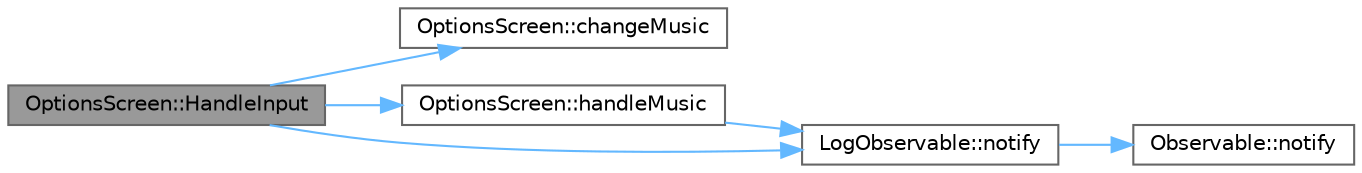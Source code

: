 digraph "OptionsScreen::HandleInput"
{
 // LATEX_PDF_SIZE
  bgcolor="transparent";
  edge [fontname=Helvetica,fontsize=10,labelfontname=Helvetica,labelfontsize=10];
  node [fontname=Helvetica,fontsize=10,shape=box,height=0.2,width=0.4];
  rankdir="LR";
  Node1 [id="Node000001",label="OptionsScreen::HandleInput",height=0.2,width=0.4,color="gray40", fillcolor="grey60", style="filled", fontcolor="black",tooltip="Handles the input for the options screen state."];
  Node1 -> Node2 [id="edge1_Node000001_Node000002",color="steelblue1",style="solid",tooltip=" "];
  Node2 [id="Node000002",label="OptionsScreen::changeMusic",height=0.2,width=0.4,color="grey40", fillcolor="white", style="filled",URL="$class_options_screen.html#a74a0ad7f44712fd33807fd5b8461b06a",tooltip="Changes the music on the options screen."];
  Node1 -> Node3 [id="edge2_Node000001_Node000003",color="steelblue1",style="solid",tooltip=" "];
  Node3 [id="Node000003",label="OptionsScreen::handleMusic",height=0.2,width=0.4,color="grey40", fillcolor="white", style="filled",URL="$class_options_screen.html#aa9cc1398800ab0a43e5c869ff78c28c1",tooltip="Handles the music on the options screen."];
  Node3 -> Node4 [id="edge3_Node000003_Node000004",color="steelblue1",style="solid",tooltip=" "];
  Node4 [id="Node000004",label="LogObservable::notify",height=0.2,width=0.4,color="grey40", fillcolor="white", style="filled",URL="$class_log_observable.html#ad42f5e24118560f10123743dac922919",tooltip="Notifies the observers without any message. This function overrides the notify() function in the base..."];
  Node4 -> Node5 [id="edge4_Node000004_Node000005",color="steelblue1",style="solid",tooltip=" "];
  Node5 [id="Node000005",label="Observable::notify",height=0.2,width=0.4,color="grey40", fillcolor="white", style="filled",URL="$class_observable.html#ae181cee45eafcdd3244f2385ac1357d7",tooltip="Notifies all attached observers about a state change in the Observable object."];
  Node1 -> Node4 [id="edge5_Node000001_Node000004",color="steelblue1",style="solid",tooltip=" "];
}
